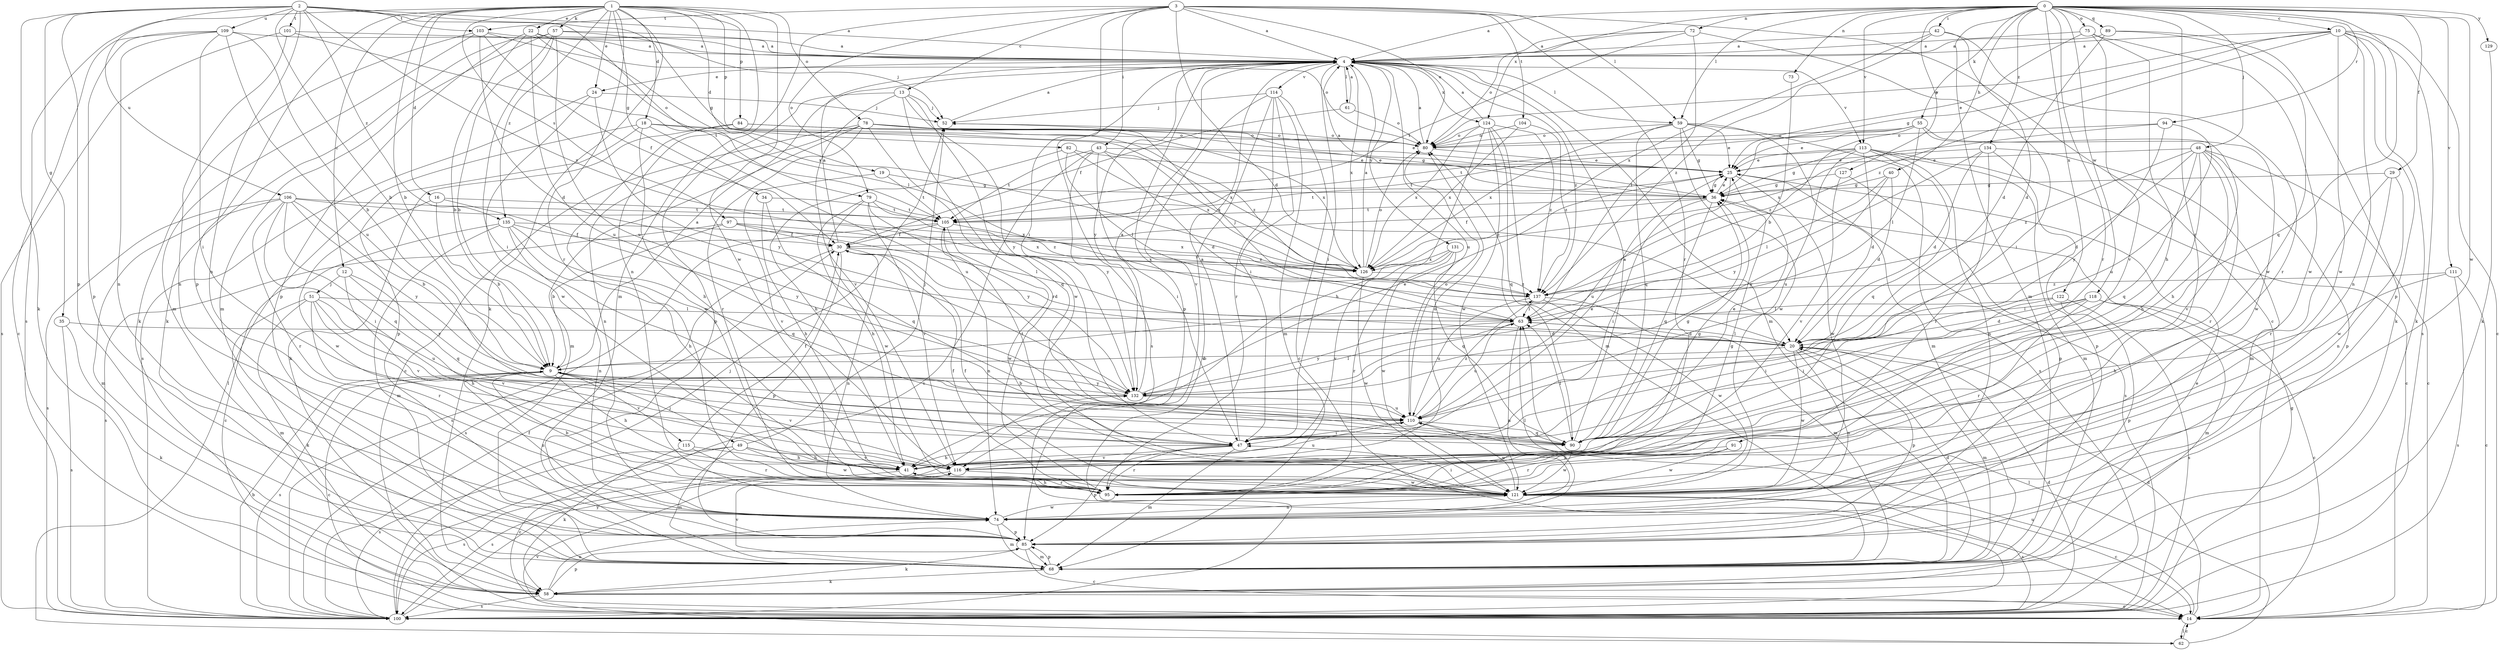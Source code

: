 strict digraph  {
0;
1;
2;
3;
4;
9;
10;
12;
13;
14;
16;
18;
19;
20;
22;
24;
25;
29;
30;
34;
35;
36;
40;
41;
42;
43;
47;
48;
49;
51;
52;
55;
57;
58;
59;
61;
62;
63;
68;
72;
73;
74;
75;
78;
79;
80;
82;
84;
85;
89;
90;
91;
94;
95;
97;
100;
101;
103;
104;
105;
106;
109;
110;
111;
113;
114;
115;
116;
118;
121;
122;
124;
126;
127;
129;
131;
132;
134;
135;
137;
0 -> 4  [label=a];
0 -> 10  [label=c];
0 -> 29  [label=f];
0 -> 40  [label=h];
0 -> 42  [label=i];
0 -> 48  [label=j];
0 -> 55  [label=k];
0 -> 59  [label=l];
0 -> 68  [label=m];
0 -> 72  [label=n];
0 -> 73  [label=n];
0 -> 75  [label=o];
0 -> 89  [label=q];
0 -> 90  [label=q];
0 -> 91  [label=r];
0 -> 94  [label=r];
0 -> 95  [label=r];
0 -> 111  [label=v];
0 -> 113  [label=v];
0 -> 118  [label=w];
0 -> 121  [label=w];
0 -> 122  [label=x];
0 -> 124  [label=x];
0 -> 127  [label=y];
0 -> 129  [label=y];
0 -> 134  [label=z];
1 -> 9  [label=b];
1 -> 12  [label=c];
1 -> 16  [label=d];
1 -> 18  [label=d];
1 -> 19  [label=d];
1 -> 22  [label=e];
1 -> 24  [label=e];
1 -> 34  [label=g];
1 -> 57  [label=k];
1 -> 58  [label=k];
1 -> 74  [label=n];
1 -> 78  [label=o];
1 -> 82  [label=p];
1 -> 84  [label=p];
1 -> 85  [label=p];
1 -> 95  [label=r];
1 -> 97  [label=s];
1 -> 100  [label=s];
1 -> 121  [label=w];
1 -> 135  [label=z];
2 -> 4  [label=a];
2 -> 9  [label=b];
2 -> 35  [label=g];
2 -> 36  [label=g];
2 -> 58  [label=k];
2 -> 74  [label=n];
2 -> 79  [label=o];
2 -> 85  [label=p];
2 -> 101  [label=t];
2 -> 103  [label=t];
2 -> 106  [label=u];
2 -> 109  [label=u];
2 -> 135  [label=z];
2 -> 137  [label=z];
3 -> 4  [label=a];
3 -> 13  [label=c];
3 -> 14  [label=c];
3 -> 20  [label=d];
3 -> 43  [label=i];
3 -> 47  [label=i];
3 -> 59  [label=l];
3 -> 68  [label=m];
3 -> 79  [label=o];
3 -> 80  [label=o];
3 -> 95  [label=r];
3 -> 103  [label=t];
3 -> 104  [label=t];
4 -> 24  [label=e];
4 -> 47  [label=i];
4 -> 59  [label=l];
4 -> 61  [label=l];
4 -> 68  [label=m];
4 -> 85  [label=p];
4 -> 100  [label=s];
4 -> 110  [label=u];
4 -> 113  [label=v];
4 -> 114  [label=v];
4 -> 124  [label=x];
4 -> 126  [label=x];
4 -> 131  [label=y];
4 -> 132  [label=y];
4 -> 137  [label=z];
9 -> 4  [label=a];
9 -> 14  [label=c];
9 -> 41  [label=h];
9 -> 49  [label=j];
9 -> 74  [label=n];
9 -> 100  [label=s];
9 -> 115  [label=v];
9 -> 116  [label=v];
9 -> 132  [label=y];
10 -> 4  [label=a];
10 -> 14  [label=c];
10 -> 36  [label=g];
10 -> 58  [label=k];
10 -> 74  [label=n];
10 -> 80  [label=o];
10 -> 85  [label=p];
10 -> 100  [label=s];
10 -> 121  [label=w];
10 -> 137  [label=z];
12 -> 51  [label=j];
12 -> 90  [label=q];
12 -> 116  [label=v];
12 -> 132  [label=y];
13 -> 52  [label=j];
13 -> 85  [label=p];
13 -> 95  [label=r];
13 -> 116  [label=v];
13 -> 121  [label=w];
13 -> 132  [label=y];
14 -> 20  [label=d];
14 -> 62  [label=l];
14 -> 110  [label=u];
16 -> 9  [label=b];
16 -> 105  [label=t];
16 -> 121  [label=w];
16 -> 132  [label=y];
18 -> 41  [label=h];
18 -> 62  [label=l];
18 -> 80  [label=o];
18 -> 85  [label=p];
18 -> 110  [label=u];
18 -> 126  [label=x];
19 -> 36  [label=g];
19 -> 105  [label=t];
19 -> 116  [label=v];
20 -> 9  [label=b];
20 -> 63  [label=l];
20 -> 68  [label=m];
20 -> 74  [label=n];
20 -> 85  [label=p];
20 -> 121  [label=w];
22 -> 4  [label=a];
22 -> 9  [label=b];
22 -> 63  [label=l];
22 -> 85  [label=p];
22 -> 110  [label=u];
22 -> 126  [label=x];
24 -> 52  [label=j];
24 -> 100  [label=s];
24 -> 121  [label=w];
24 -> 132  [label=y];
25 -> 36  [label=g];
25 -> 100  [label=s];
25 -> 105  [label=t];
25 -> 110  [label=u];
25 -> 121  [label=w];
29 -> 36  [label=g];
29 -> 74  [label=n];
29 -> 95  [label=r];
29 -> 121  [label=w];
30 -> 4  [label=a];
30 -> 20  [label=d];
30 -> 74  [label=n];
30 -> 85  [label=p];
30 -> 100  [label=s];
30 -> 126  [label=x];
34 -> 41  [label=h];
34 -> 90  [label=q];
34 -> 105  [label=t];
35 -> 20  [label=d];
35 -> 58  [label=k];
35 -> 100  [label=s];
36 -> 4  [label=a];
36 -> 25  [label=e];
36 -> 30  [label=f];
36 -> 47  [label=i];
36 -> 90  [label=q];
36 -> 105  [label=t];
40 -> 20  [label=d];
40 -> 36  [label=g];
40 -> 63  [label=l];
40 -> 132  [label=y];
41 -> 80  [label=o];
41 -> 95  [label=r];
41 -> 100  [label=s];
41 -> 110  [label=u];
42 -> 4  [label=a];
42 -> 20  [label=d];
42 -> 95  [label=r];
42 -> 126  [label=x];
42 -> 137  [label=z];
43 -> 20  [label=d];
43 -> 25  [label=e];
43 -> 47  [label=i];
43 -> 100  [label=s];
43 -> 105  [label=t];
43 -> 126  [label=x];
43 -> 132  [label=y];
47 -> 4  [label=a];
47 -> 25  [label=e];
47 -> 41  [label=h];
47 -> 68  [label=m];
47 -> 85  [label=p];
47 -> 95  [label=r];
47 -> 105  [label=t];
47 -> 116  [label=v];
48 -> 14  [label=c];
48 -> 20  [label=d];
48 -> 25  [label=e];
48 -> 41  [label=h];
48 -> 85  [label=p];
48 -> 90  [label=q];
48 -> 95  [label=r];
48 -> 116  [label=v];
48 -> 137  [label=z];
49 -> 14  [label=c];
49 -> 41  [label=h];
49 -> 52  [label=j];
49 -> 68  [label=m];
49 -> 100  [label=s];
49 -> 116  [label=v];
49 -> 121  [label=w];
51 -> 41  [label=h];
51 -> 58  [label=k];
51 -> 63  [label=l];
51 -> 68  [label=m];
51 -> 95  [label=r];
51 -> 110  [label=u];
51 -> 116  [label=v];
52 -> 4  [label=a];
52 -> 80  [label=o];
55 -> 25  [label=e];
55 -> 41  [label=h];
55 -> 63  [label=l];
55 -> 80  [label=o];
55 -> 105  [label=t];
55 -> 121  [label=w];
55 -> 137  [label=z];
57 -> 4  [label=a];
57 -> 9  [label=b];
57 -> 47  [label=i];
57 -> 52  [label=j];
57 -> 58  [label=k];
57 -> 68  [label=m];
57 -> 110  [label=u];
58 -> 14  [label=c];
58 -> 25  [label=e];
58 -> 74  [label=n];
58 -> 85  [label=p];
58 -> 100  [label=s];
59 -> 25  [label=e];
59 -> 36  [label=g];
59 -> 68  [label=m];
59 -> 80  [label=o];
59 -> 90  [label=q];
59 -> 100  [label=s];
59 -> 121  [label=w];
59 -> 126  [label=x];
61 -> 4  [label=a];
61 -> 30  [label=f];
61 -> 80  [label=o];
62 -> 14  [label=c];
62 -> 63  [label=l];
62 -> 116  [label=v];
63 -> 20  [label=d];
63 -> 52  [label=j];
63 -> 74  [label=n];
63 -> 80  [label=o];
63 -> 110  [label=u];
63 -> 132  [label=y];
68 -> 20  [label=d];
68 -> 58  [label=k];
68 -> 85  [label=p];
68 -> 116  [label=v];
72 -> 4  [label=a];
72 -> 47  [label=i];
72 -> 63  [label=l];
72 -> 80  [label=o];
72 -> 105  [label=t];
73 -> 9  [label=b];
74 -> 63  [label=l];
74 -> 68  [label=m];
74 -> 85  [label=p];
74 -> 121  [label=w];
75 -> 4  [label=a];
75 -> 25  [label=e];
75 -> 41  [label=h];
75 -> 116  [label=v];
75 -> 121  [label=w];
78 -> 14  [label=c];
78 -> 25  [label=e];
78 -> 68  [label=m];
78 -> 74  [label=n];
78 -> 80  [label=o];
78 -> 90  [label=q];
78 -> 95  [label=r];
78 -> 126  [label=x];
78 -> 137  [label=z];
79 -> 41  [label=h];
79 -> 105  [label=t];
79 -> 116  [label=v];
79 -> 121  [label=w];
79 -> 132  [label=y];
79 -> 137  [label=z];
80 -> 4  [label=a];
80 -> 25  [label=e];
82 -> 25  [label=e];
82 -> 41  [label=h];
82 -> 63  [label=l];
82 -> 126  [label=x];
84 -> 36  [label=g];
84 -> 58  [label=k];
84 -> 80  [label=o];
84 -> 121  [label=w];
85 -> 14  [label=c];
85 -> 58  [label=k];
85 -> 68  [label=m];
89 -> 4  [label=a];
89 -> 20  [label=d];
89 -> 58  [label=k];
89 -> 121  [label=w];
90 -> 4  [label=a];
90 -> 25  [label=e];
90 -> 36  [label=g];
90 -> 63  [label=l];
90 -> 121  [label=w];
91 -> 41  [label=h];
91 -> 95  [label=r];
91 -> 121  [label=w];
94 -> 80  [label=o];
94 -> 110  [label=u];
94 -> 126  [label=x];
94 -> 132  [label=y];
95 -> 9  [label=b];
95 -> 30  [label=f];
95 -> 36  [label=g];
95 -> 41  [label=h];
97 -> 9  [label=b];
97 -> 30  [label=f];
97 -> 63  [label=l];
97 -> 100  [label=s];
97 -> 126  [label=x];
100 -> 9  [label=b];
100 -> 20  [label=d];
100 -> 30  [label=f];
100 -> 36  [label=g];
100 -> 52  [label=j];
100 -> 132  [label=y];
101 -> 4  [label=a];
101 -> 74  [label=n];
101 -> 100  [label=s];
101 -> 105  [label=t];
103 -> 4  [label=a];
103 -> 20  [label=d];
103 -> 30  [label=f];
103 -> 58  [label=k];
103 -> 68  [label=m];
103 -> 80  [label=o];
104 -> 80  [label=o];
104 -> 126  [label=x];
104 -> 137  [label=z];
105 -> 30  [label=f];
105 -> 74  [label=n];
105 -> 100  [label=s];
105 -> 121  [label=w];
105 -> 137  [label=z];
106 -> 9  [label=b];
106 -> 47  [label=i];
106 -> 68  [label=m];
106 -> 90  [label=q];
106 -> 95  [label=r];
106 -> 100  [label=s];
106 -> 105  [label=t];
106 -> 126  [label=x];
106 -> 132  [label=y];
109 -> 4  [label=a];
109 -> 9  [label=b];
109 -> 14  [label=c];
109 -> 47  [label=i];
109 -> 74  [label=n];
109 -> 85  [label=p];
109 -> 110  [label=u];
110 -> 47  [label=i];
110 -> 80  [label=o];
110 -> 90  [label=q];
110 -> 137  [label=z];
111 -> 14  [label=c];
111 -> 41  [label=h];
111 -> 100  [label=s];
111 -> 137  [label=z];
113 -> 14  [label=c];
113 -> 20  [label=d];
113 -> 25  [label=e];
113 -> 36  [label=g];
113 -> 68  [label=m];
113 -> 74  [label=n];
113 -> 90  [label=q];
113 -> 105  [label=t];
113 -> 110  [label=u];
114 -> 14  [label=c];
114 -> 47  [label=i];
114 -> 52  [label=j];
114 -> 68  [label=m];
114 -> 95  [label=r];
114 -> 100  [label=s];
114 -> 116  [label=v];
115 -> 30  [label=f];
115 -> 41  [label=h];
115 -> 58  [label=k];
115 -> 95  [label=r];
116 -> 36  [label=g];
116 -> 100  [label=s];
116 -> 121  [label=w];
118 -> 14  [label=c];
118 -> 20  [label=d];
118 -> 47  [label=i];
118 -> 63  [label=l];
118 -> 68  [label=m];
118 -> 95  [label=r];
121 -> 14  [label=c];
121 -> 30  [label=f];
121 -> 47  [label=i];
121 -> 74  [label=n];
121 -> 100  [label=s];
121 -> 110  [label=u];
122 -> 47  [label=i];
122 -> 63  [label=l];
122 -> 85  [label=p];
122 -> 100  [label=s];
124 -> 4  [label=a];
124 -> 41  [label=h];
124 -> 68  [label=m];
124 -> 80  [label=o];
124 -> 90  [label=q];
124 -> 121  [label=w];
124 -> 126  [label=x];
124 -> 137  [label=z];
126 -> 4  [label=a];
126 -> 80  [label=o];
126 -> 121  [label=w];
126 -> 137  [label=z];
127 -> 36  [label=g];
127 -> 85  [label=p];
127 -> 116  [label=v];
129 -> 58  [label=k];
131 -> 90  [label=q];
131 -> 95  [label=r];
131 -> 116  [label=v];
131 -> 121  [label=w];
131 -> 126  [label=x];
132 -> 4  [label=a];
132 -> 9  [label=b];
132 -> 25  [label=e];
132 -> 63  [label=l];
132 -> 110  [label=u];
134 -> 20  [label=d];
134 -> 25  [label=e];
134 -> 68  [label=m];
134 -> 85  [label=p];
134 -> 95  [label=r];
134 -> 132  [label=y];
135 -> 14  [label=c];
135 -> 30  [label=f];
135 -> 41  [label=h];
135 -> 68  [label=m];
135 -> 74  [label=n];
135 -> 90  [label=q];
135 -> 126  [label=x];
137 -> 63  [label=l];
137 -> 68  [label=m];
137 -> 110  [label=u];
137 -> 121  [label=w];
}
